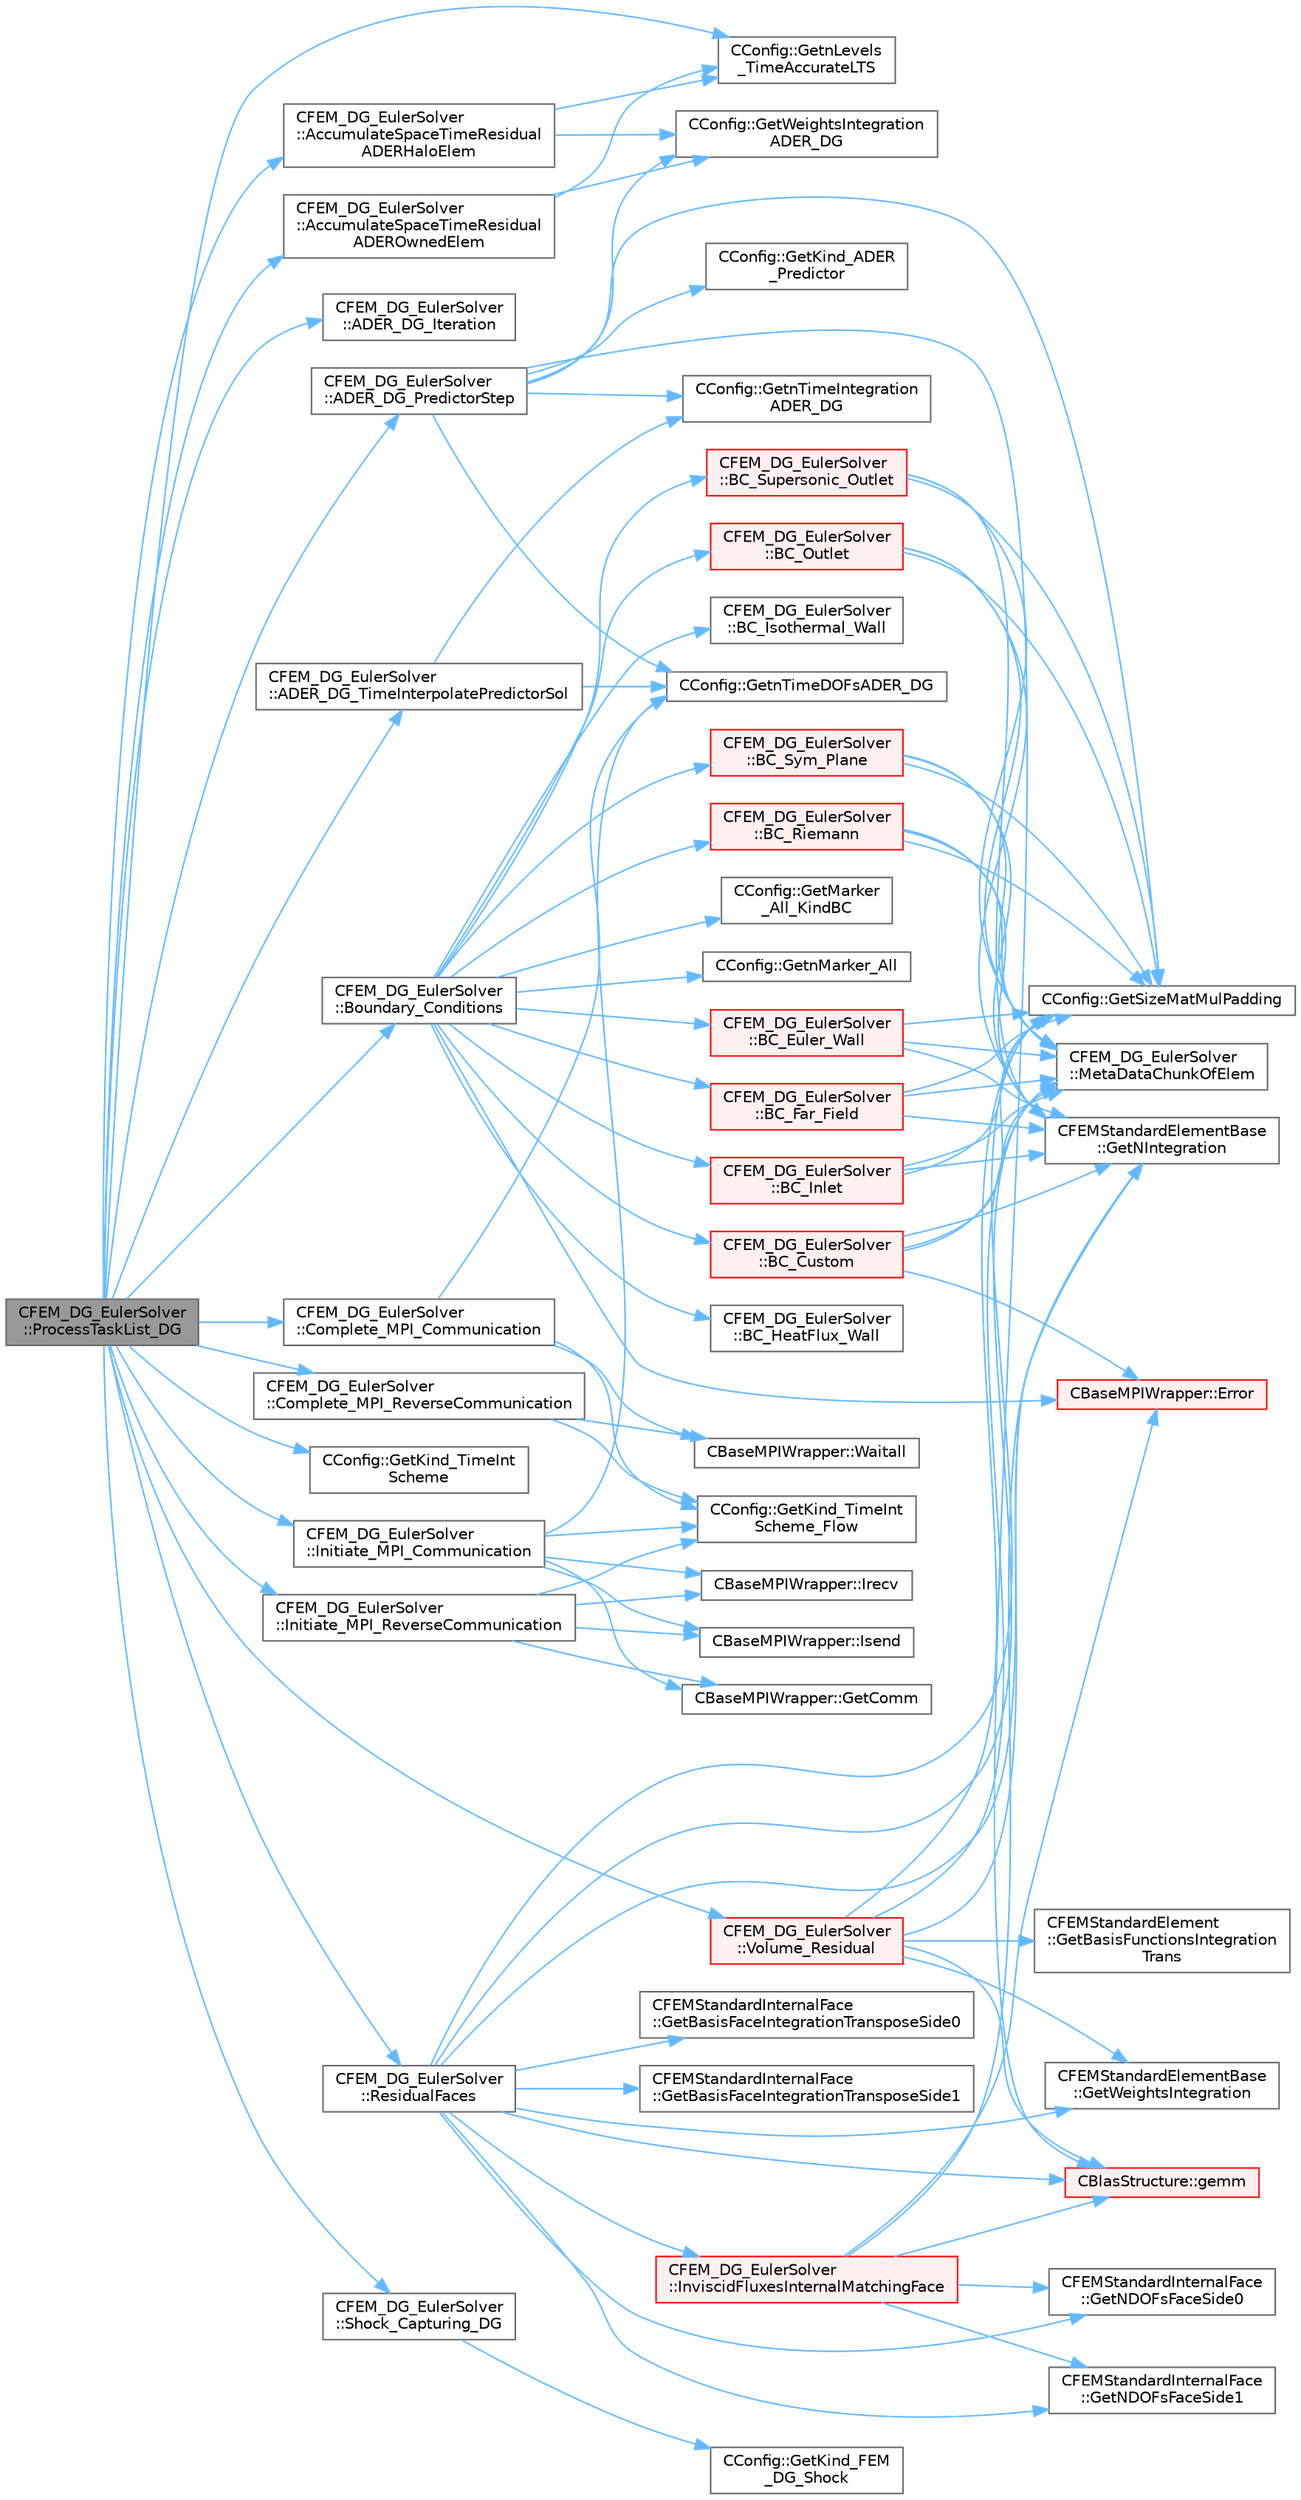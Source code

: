 digraph "CFEM_DG_EulerSolver::ProcessTaskList_DG"
{
 // LATEX_PDF_SIZE
  bgcolor="transparent";
  edge [fontname=Helvetica,fontsize=10,labelfontname=Helvetica,labelfontsize=10];
  node [fontname=Helvetica,fontsize=10,shape=box,height=0.2,width=0.4];
  rankdir="LR";
  Node1 [id="Node000001",label="CFEM_DG_EulerSolver\l::ProcessTaskList_DG",height=0.2,width=0.4,color="gray40", fillcolor="grey60", style="filled", fontcolor="black",tooltip="Function, which processes the list of tasks to be executed by the DG solver."];
  Node1 -> Node2 [id="edge1_Node000001_Node000002",color="steelblue1",style="solid",tooltip=" "];
  Node2 [id="Node000002",label="CFEM_DG_EulerSolver\l::AccumulateSpaceTimeResidual\lADERHaloElem",height=0.2,width=0.4,color="grey40", fillcolor="white", style="filled",URL="$classCFEM__DG__EulerSolver.html#ad69d3dd7fafb9203abbc9e876cbcd7a8",tooltip="Function, which accumulates the space time residual of the ADER-DG time integration scheme for the ha..."];
  Node2 -> Node3 [id="edge2_Node000002_Node000003",color="steelblue1",style="solid",tooltip=" "];
  Node3 [id="Node000003",label="CConfig::GetnLevels\l_TimeAccurateLTS",height=0.2,width=0.4,color="grey40", fillcolor="white", style="filled",URL="$classCConfig.html#a27dc07a71d7798a849c68eda017144c8",tooltip="Get the number of time levels for time accurate local time stepping."];
  Node2 -> Node4 [id="edge3_Node000002_Node000004",color="steelblue1",style="solid",tooltip=" "];
  Node4 [id="Node000004",label="CConfig::GetWeightsIntegration\lADER_DG",height=0.2,width=0.4,color="grey40", fillcolor="white", style="filled",URL="$classCConfig.html#aceea745ef5daad4ecafc7147880f8071",tooltip="Get the weights of the time integration points for ADER-DG."];
  Node1 -> Node5 [id="edge4_Node000001_Node000005",color="steelblue1",style="solid",tooltip=" "];
  Node5 [id="Node000005",label="CFEM_DG_EulerSolver\l::AccumulateSpaceTimeResidual\lADEROwnedElem",height=0.2,width=0.4,color="grey40", fillcolor="white", style="filled",URL="$classCFEM__DG__EulerSolver.html#a0a18dfd035e17379824d2a3a032d3ab3",tooltip="Function, which accumulates the space time residual of the ADER-DG time integration scheme for the ow..."];
  Node5 -> Node3 [id="edge5_Node000005_Node000003",color="steelblue1",style="solid",tooltip=" "];
  Node5 -> Node4 [id="edge6_Node000005_Node000004",color="steelblue1",style="solid",tooltip=" "];
  Node1 -> Node6 [id="edge7_Node000001_Node000006",color="steelblue1",style="solid",tooltip=" "];
  Node6 [id="Node000006",label="CFEM_DG_EulerSolver\l::ADER_DG_Iteration",height=0.2,width=0.4,color="grey40", fillcolor="white", style="filled",URL="$classCFEM__DG__EulerSolver.html#ad581ff9821dc607597049b9d52ce5fdf",tooltip="Update the solution for the ADER-DG scheme for the given range of elements."];
  Node1 -> Node7 [id="edge8_Node000001_Node000007",color="steelblue1",style="solid",tooltip=" "];
  Node7 [id="Node000007",label="CFEM_DG_EulerSolver\l::ADER_DG_PredictorStep",height=0.2,width=0.4,color="grey40", fillcolor="white", style="filled",URL="$classCFEM__DG__EulerSolver.html#a53f3bd445632823baa18657a29553842",tooltip="Function, carries out the predictor step of the ADER-DG time integration."];
  Node7 -> Node8 [id="edge9_Node000007_Node000008",color="steelblue1",style="solid",tooltip=" "];
  Node8 [id="Node000008",label="CBlasStructure::gemm",height=0.2,width=0.4,color="red", fillcolor="#FFF0F0", style="filled",URL="$classCBlasStructure.html#ad282634317e0a32bce7896e2ddc40043",tooltip="Function, which carries out a dense matrix product. It is a limited version of the BLAS gemm function..."];
  Node7 -> Node13 [id="edge10_Node000007_Node000013",color="steelblue1",style="solid",tooltip=" "];
  Node13 [id="Node000013",label="CConfig::GetKind_ADER\l_Predictor",height=0.2,width=0.4,color="grey40", fillcolor="white", style="filled",URL="$classCConfig.html#a130d8db7462654c06ef802d98a223f3f",tooltip="Get the kind of scheme (aliased or non-aliased) to be used in the predictor step of ADER-DG."];
  Node7 -> Node14 [id="edge11_Node000007_Node000014",color="steelblue1",style="solid",tooltip=" "];
  Node14 [id="Node000014",label="CConfig::GetnTimeDOFsADER_DG",height=0.2,width=0.4,color="grey40", fillcolor="white", style="filled",URL="$classCConfig.html#aafef6383db26beffe0b0379d349cdf1b",tooltip="Get the number time DOFs for ADER-DG."];
  Node7 -> Node15 [id="edge12_Node000007_Node000015",color="steelblue1",style="solid",tooltip=" "];
  Node15 [id="Node000015",label="CConfig::GetnTimeIntegration\lADER_DG",height=0.2,width=0.4,color="grey40", fillcolor="white", style="filled",URL="$classCConfig.html#aa432bc27281cf5258b0a7ad68c814f4f",tooltip="Get the number time integration points for ADER-DG."];
  Node7 -> Node16 [id="edge13_Node000007_Node000016",color="steelblue1",style="solid",tooltip=" "];
  Node16 [id="Node000016",label="CConfig::GetSizeMatMulPadding",height=0.2,width=0.4,color="grey40", fillcolor="white", style="filled",URL="$classCConfig.html#a82d3faf3154d13bf694af4d818ef91c7",tooltip="Function to make available the matrix size in vectorization in order to optimize the gemm performance..."];
  Node7 -> Node4 [id="edge14_Node000007_Node000004",color="steelblue1",style="solid",tooltip=" "];
  Node1 -> Node17 [id="edge15_Node000001_Node000017",color="steelblue1",style="solid",tooltip=" "];
  Node17 [id="Node000017",label="CFEM_DG_EulerSolver\l::ADER_DG_TimeInterpolatePredictorSol",height=0.2,width=0.4,color="grey40", fillcolor="white", style="filled",URL="$classCFEM__DG__EulerSolver.html#a541316bc7d1623f16e839578dc9a4aa9",tooltip="Function, which interpolates the predictor solution of ADER-DG to the time value that corresponds to ..."];
  Node17 -> Node14 [id="edge16_Node000017_Node000014",color="steelblue1",style="solid",tooltip=" "];
  Node17 -> Node15 [id="edge17_Node000017_Node000015",color="steelblue1",style="solid",tooltip=" "];
  Node1 -> Node18 [id="edge18_Node000001_Node000018",color="steelblue1",style="solid",tooltip=" "];
  Node18 [id="Node000018",label="CFEM_DG_EulerSolver\l::Boundary_Conditions",height=0.2,width=0.4,color="grey40", fillcolor="white", style="filled",URL="$classCFEM__DG__EulerSolver.html#ae37f8eba6d7793bc4edb5de6e26f992d",tooltip="Function, which computes the spatial residual for the DG discretization."];
  Node18 -> Node19 [id="edge19_Node000018_Node000019",color="steelblue1",style="solid",tooltip=" "];
  Node19 [id="Node000019",label="CFEM_DG_EulerSolver\l::BC_Custom",height=0.2,width=0.4,color="red", fillcolor="#FFF0F0", style="filled",URL="$classCFEM__DG__EulerSolver.html#a0e63fc77fc810025d45bfd8e0bf4d6dd",tooltip="Impose the user customized boundary condition. It is a virtual function, because for Navier-Stokes it..."];
  Node19 -> Node20 [id="edge20_Node000019_Node000020",color="steelblue1",style="solid",tooltip=" "];
  Node20 [id="Node000020",label="CBaseMPIWrapper::Error",height=0.2,width=0.4,color="red", fillcolor="#FFF0F0", style="filled",URL="$classCBaseMPIWrapper.html#a04457c47629bda56704e6a8804833eeb",tooltip=" "];
  Node19 -> Node23 [id="edge21_Node000019_Node000023",color="steelblue1",style="solid",tooltip=" "];
  Node23 [id="Node000023",label="CFEMStandardElementBase\l::GetNIntegration",height=0.2,width=0.4,color="grey40", fillcolor="white", style="filled",URL="$classCFEMStandardElementBase.html#aa5ad06a05a1d7b66bccca65521168a3b",tooltip="Function, which makes available the number of integration points for this standard element."];
  Node19 -> Node16 [id="edge22_Node000019_Node000016",color="steelblue1",style="solid",tooltip=" "];
  Node19 -> Node29 [id="edge23_Node000019_Node000029",color="steelblue1",style="solid",tooltip=" "];
  Node29 [id="Node000029",label="CFEM_DG_EulerSolver\l::MetaDataChunkOfElem",height=0.2,width=0.4,color="grey40", fillcolor="white", style="filled",URL="$classCFEM__DG__EulerSolver.html#ad358fa06c0e5b2762ad3258eb2c677e2",tooltip="Template function, which determines some meta data for the chunk of elements/faces that must be treat..."];
  Node18 -> Node30 [id="edge24_Node000018_Node000030",color="steelblue1",style="solid",tooltip=" "];
  Node30 [id="Node000030",label="CFEM_DG_EulerSolver\l::BC_Euler_Wall",height=0.2,width=0.4,color="red", fillcolor="#FFF0F0", style="filled",URL="$classCFEM__DG__EulerSolver.html#a8f81a6011b17cbb65c8be69d517e8faf",tooltip="Impose via the residual the Euler wall boundary condition. It is a virtual function,..."];
  Node30 -> Node23 [id="edge25_Node000030_Node000023",color="steelblue1",style="solid",tooltip=" "];
  Node30 -> Node16 [id="edge26_Node000030_Node000016",color="steelblue1",style="solid",tooltip=" "];
  Node30 -> Node29 [id="edge27_Node000030_Node000029",color="steelblue1",style="solid",tooltip=" "];
  Node18 -> Node32 [id="edge28_Node000018_Node000032",color="steelblue1",style="solid",tooltip=" "];
  Node32 [id="Node000032",label="CFEM_DG_EulerSolver\l::BC_Far_Field",height=0.2,width=0.4,color="red", fillcolor="#FFF0F0", style="filled",URL="$classCFEM__DG__EulerSolver.html#a48b8a50d3e9deee07bd02a30249f6f6d",tooltip="Impose the far-field boundary condition. It is a virtual function, because for Navier-Stokes it is ov..."];
  Node32 -> Node23 [id="edge29_Node000032_Node000023",color="steelblue1",style="solid",tooltip=" "];
  Node32 -> Node16 [id="edge30_Node000032_Node000016",color="steelblue1",style="solid",tooltip=" "];
  Node32 -> Node29 [id="edge31_Node000032_Node000029",color="steelblue1",style="solid",tooltip=" "];
  Node18 -> Node33 [id="edge32_Node000018_Node000033",color="steelblue1",style="solid",tooltip=" "];
  Node33 [id="Node000033",label="CFEM_DG_EulerSolver\l::BC_HeatFlux_Wall",height=0.2,width=0.4,color="grey40", fillcolor="white", style="filled",URL="$classCFEM__DG__EulerSolver.html#a6f991975a83d5c0fb62123b9ec4de9fa",tooltip="Impose a constant heat-flux condition at the wall. It is a virtual function, such that it can be over..."];
  Node18 -> Node34 [id="edge33_Node000018_Node000034",color="steelblue1",style="solid",tooltip=" "];
  Node34 [id="Node000034",label="CFEM_DG_EulerSolver\l::BC_Inlet",height=0.2,width=0.4,color="red", fillcolor="#FFF0F0", style="filled",URL="$classCFEM__DG__EulerSolver.html#ade8441a575543603f4e4218fb52e33a2",tooltip="Impose the subsonic inlet boundary condition. It is a virtual function, because for Navier-Stokes it ..."];
  Node34 -> Node23 [id="edge34_Node000034_Node000023",color="steelblue1",style="solid",tooltip=" "];
  Node34 -> Node16 [id="edge35_Node000034_Node000016",color="steelblue1",style="solid",tooltip=" "];
  Node34 -> Node29 [id="edge36_Node000034_Node000029",color="steelblue1",style="solid",tooltip=" "];
  Node18 -> Node48 [id="edge37_Node000018_Node000048",color="steelblue1",style="solid",tooltip=" "];
  Node48 [id="Node000048",label="CFEM_DG_EulerSolver\l::BC_Isothermal_Wall",height=0.2,width=0.4,color="grey40", fillcolor="white", style="filled",URL="$classCFEM__DG__EulerSolver.html#af947e988a9f640814aa27653eae31f63",tooltip="Impose an isothermal condition at the wall. It is a virtual function, such that it can be overwritten..."];
  Node18 -> Node49 [id="edge38_Node000018_Node000049",color="steelblue1",style="solid",tooltip=" "];
  Node49 [id="Node000049",label="CFEM_DG_EulerSolver\l::BC_Outlet",height=0.2,width=0.4,color="red", fillcolor="#FFF0F0", style="filled",URL="$classCFEM__DG__EulerSolver.html#a869796e928f7618ea7f47d9ebc80cf76",tooltip="Impose the outlet boundary condition.It is a virtual function, because for Navier-Stokes it is overwr..."];
  Node49 -> Node23 [id="edge39_Node000049_Node000023",color="steelblue1",style="solid",tooltip=" "];
  Node49 -> Node16 [id="edge40_Node000049_Node000016",color="steelblue1",style="solid",tooltip=" "];
  Node49 -> Node29 [id="edge41_Node000049_Node000029",color="steelblue1",style="solid",tooltip=" "];
  Node18 -> Node52 [id="edge42_Node000018_Node000052",color="steelblue1",style="solid",tooltip=" "];
  Node52 [id="Node000052",label="CFEM_DG_EulerSolver\l::BC_Riemann",height=0.2,width=0.4,color="red", fillcolor="#FFF0F0", style="filled",URL="$classCFEM__DG__EulerSolver.html#aaff04081aba8d9e24f0e615161e8020f",tooltip="Impose the boundary condition using characteristic reconstruction. It is a virtual function,..."];
  Node52 -> Node23 [id="edge43_Node000052_Node000023",color="steelblue1",style="solid",tooltip=" "];
  Node52 -> Node16 [id="edge44_Node000052_Node000016",color="steelblue1",style="solid",tooltip=" "];
  Node52 -> Node29 [id="edge45_Node000052_Node000029",color="steelblue1",style="solid",tooltip=" "];
  Node18 -> Node67 [id="edge46_Node000018_Node000067",color="steelblue1",style="solid",tooltip=" "];
  Node67 [id="Node000067",label="CFEM_DG_EulerSolver\l::BC_Supersonic_Outlet",height=0.2,width=0.4,color="red", fillcolor="#FFF0F0", style="filled",URL="$classCFEM__DG__EulerSolver.html#a99232a4f053e949762b0919a6c288c73",tooltip="Impose the supersonic outlet boundary condition. It is a virtual function, because for Navier-Stokes ..."];
  Node67 -> Node23 [id="edge47_Node000067_Node000023",color="steelblue1",style="solid",tooltip=" "];
  Node67 -> Node16 [id="edge48_Node000067_Node000016",color="steelblue1",style="solid",tooltip=" "];
  Node67 -> Node29 [id="edge49_Node000067_Node000029",color="steelblue1",style="solid",tooltip=" "];
  Node18 -> Node68 [id="edge50_Node000018_Node000068",color="steelblue1",style="solid",tooltip=" "];
  Node68 [id="Node000068",label="CFEM_DG_EulerSolver\l::BC_Sym_Plane",height=0.2,width=0.4,color="red", fillcolor="#FFF0F0", style="filled",URL="$classCFEM__DG__EulerSolver.html#a002d30c9052117b77a33d1f290b1195b",tooltip="Impose the symmetry boundary condition. It is a virtual function, because for Navier-Stokes it is ove..."];
  Node68 -> Node23 [id="edge51_Node000068_Node000023",color="steelblue1",style="solid",tooltip=" "];
  Node68 -> Node16 [id="edge52_Node000068_Node000016",color="steelblue1",style="solid",tooltip=" "];
  Node68 -> Node29 [id="edge53_Node000068_Node000029",color="steelblue1",style="solid",tooltip=" "];
  Node18 -> Node20 [id="edge54_Node000018_Node000020",color="steelblue1",style="solid",tooltip=" "];
  Node18 -> Node69 [id="edge55_Node000018_Node000069",color="steelblue1",style="solid",tooltip=" "];
  Node69 [id="Node000069",label="CConfig::GetMarker\l_All_KindBC",height=0.2,width=0.4,color="grey40", fillcolor="white", style="filled",URL="$classCConfig.html#ae003cd8f406eaaa91849a774c9a20730",tooltip="Get the kind of boundary for each marker."];
  Node18 -> Node70 [id="edge56_Node000018_Node000070",color="steelblue1",style="solid",tooltip=" "];
  Node70 [id="Node000070",label="CConfig::GetnMarker_All",height=0.2,width=0.4,color="grey40", fillcolor="white", style="filled",URL="$classCConfig.html#a459dee039e618d21a5d78db61c221240",tooltip="Get the total number of boundary markers of the local process including send/receive domains."];
  Node1 -> Node71 [id="edge57_Node000001_Node000071",color="steelblue1",style="solid",tooltip=" "];
  Node71 [id="Node000071",label="CFEM_DG_EulerSolver\l::Complete_MPI_Communication",height=0.2,width=0.4,color="grey40", fillcolor="white", style="filled",URL="$classCFEM__DG__EulerSolver.html#ad3428a192cfff4925a3ce854866119de",tooltip="Routine that completes the non-blocking communication between ranks."];
  Node71 -> Node72 [id="edge58_Node000071_Node000072",color="steelblue1",style="solid",tooltip=" "];
  Node72 [id="Node000072",label="CConfig::GetKind_TimeInt\lScheme_Flow",height=0.2,width=0.4,color="grey40", fillcolor="white", style="filled",URL="$classCConfig.html#a568405f750ddcd4f702197e66b477ff9",tooltip="Get the kind of integration scheme (explicit or implicit) for the flow equations."];
  Node71 -> Node14 [id="edge59_Node000071_Node000014",color="steelblue1",style="solid",tooltip=" "];
  Node71 -> Node73 [id="edge60_Node000071_Node000073",color="steelblue1",style="solid",tooltip=" "];
  Node73 [id="Node000073",label="CBaseMPIWrapper::Waitall",height=0.2,width=0.4,color="grey40", fillcolor="white", style="filled",URL="$classCBaseMPIWrapper.html#a01c02f8c0c799ccd15023f0c2c3cae27",tooltip=" "];
  Node1 -> Node74 [id="edge61_Node000001_Node000074",color="steelblue1",style="solid",tooltip=" "];
  Node74 [id="Node000074",label="CFEM_DG_EulerSolver\l::Complete_MPI_ReverseCommunication",height=0.2,width=0.4,color="grey40", fillcolor="white", style="filled",URL="$classCFEM__DG__EulerSolver.html#af5891c1fd8de49fe774a68cd7bc0b6ec",tooltip="Routine that completes the reverse non-blocking communication between ranks."];
  Node74 -> Node72 [id="edge62_Node000074_Node000072",color="steelblue1",style="solid",tooltip=" "];
  Node74 -> Node73 [id="edge63_Node000074_Node000073",color="steelblue1",style="solid",tooltip=" "];
  Node1 -> Node75 [id="edge64_Node000001_Node000075",color="steelblue1",style="solid",tooltip=" "];
  Node75 [id="Node000075",label="CConfig::GetKind_TimeInt\lScheme",height=0.2,width=0.4,color="grey40", fillcolor="white", style="filled",URL="$classCConfig.html#ad16f71356f146b530fb1fbb45444525c",tooltip="Get the kind of time integration method."];
  Node1 -> Node3 [id="edge65_Node000001_Node000003",color="steelblue1",style="solid",tooltip=" "];
  Node1 -> Node76 [id="edge66_Node000001_Node000076",color="steelblue1",style="solid",tooltip=" "];
  Node76 [id="Node000076",label="CFEM_DG_EulerSolver\l::Initiate_MPI_Communication",height=0.2,width=0.4,color="grey40", fillcolor="white", style="filled",URL="$classCFEM__DG__EulerSolver.html#aef4dade05b74d3e36f5b2c91d0a6fa46",tooltip="Routine that initiates the non-blocking communication between ranks for the givem time level."];
  Node76 -> Node77 [id="edge67_Node000076_Node000077",color="steelblue1",style="solid",tooltip=" "];
  Node77 [id="Node000077",label="CBaseMPIWrapper::GetComm",height=0.2,width=0.4,color="grey40", fillcolor="white", style="filled",URL="$classCBaseMPIWrapper.html#a8154391fc3522954802889d81d4ef5da",tooltip=" "];
  Node76 -> Node72 [id="edge68_Node000076_Node000072",color="steelblue1",style="solid",tooltip=" "];
  Node76 -> Node14 [id="edge69_Node000076_Node000014",color="steelblue1",style="solid",tooltip=" "];
  Node76 -> Node78 [id="edge70_Node000076_Node000078",color="steelblue1",style="solid",tooltip=" "];
  Node78 [id="Node000078",label="CBaseMPIWrapper::Irecv",height=0.2,width=0.4,color="grey40", fillcolor="white", style="filled",URL="$classCBaseMPIWrapper.html#a672b3e2ba61a86f9a157e7623389c000",tooltip=" "];
  Node76 -> Node79 [id="edge71_Node000076_Node000079",color="steelblue1",style="solid",tooltip=" "];
  Node79 [id="Node000079",label="CBaseMPIWrapper::Isend",height=0.2,width=0.4,color="grey40", fillcolor="white", style="filled",URL="$classCBaseMPIWrapper.html#a4009cae40f1e050b3635a8d803dbfa3d",tooltip=" "];
  Node1 -> Node80 [id="edge72_Node000001_Node000080",color="steelblue1",style="solid",tooltip=" "];
  Node80 [id="Node000080",label="CFEM_DG_EulerSolver\l::Initiate_MPI_ReverseCommunication",height=0.2,width=0.4,color="grey40", fillcolor="white", style="filled",URL="$classCFEM__DG__EulerSolver.html#a59148852103da2fb75a30e40f7ea4eb4",tooltip="Routine that initiates the reverse non-blocking communication between ranks."];
  Node80 -> Node77 [id="edge73_Node000080_Node000077",color="steelblue1",style="solid",tooltip=" "];
  Node80 -> Node72 [id="edge74_Node000080_Node000072",color="steelblue1",style="solid",tooltip=" "];
  Node80 -> Node78 [id="edge75_Node000080_Node000078",color="steelblue1",style="solid",tooltip=" "];
  Node80 -> Node79 [id="edge76_Node000080_Node000079",color="steelblue1",style="solid",tooltip=" "];
  Node1 -> Node81 [id="edge77_Node000001_Node000081",color="steelblue1",style="solid",tooltip=" "];
  Node81 [id="Node000081",label="CFEM_DG_EulerSolver\l::ResidualFaces",height=0.2,width=0.4,color="grey40", fillcolor="white", style="filled",URL="$classCFEM__DG__EulerSolver.html#a8875e58364f55e735fc3732f545d5f29",tooltip="Compute the spatial residual for the given range of faces. It is a virtual function,..."];
  Node81 -> Node8 [id="edge78_Node000081_Node000008",color="steelblue1",style="solid",tooltip=" "];
  Node81 -> Node82 [id="edge79_Node000081_Node000082",color="steelblue1",style="solid",tooltip=" "];
  Node82 [id="Node000082",label="CFEMStandardInternalFace\l::GetBasisFaceIntegrationTransposeSide0",height=0.2,width=0.4,color="grey40", fillcolor="white", style="filled",URL="$classCFEMStandardInternalFace.html#a5dec1874e302623d6c8fb57e7e34e960",tooltip="Function, which makes available transpose matrix of the face basis functions of side 0 in the integra..."];
  Node81 -> Node83 [id="edge80_Node000081_Node000083",color="steelblue1",style="solid",tooltip=" "];
  Node83 [id="Node000083",label="CFEMStandardInternalFace\l::GetBasisFaceIntegrationTransposeSide1",height=0.2,width=0.4,color="grey40", fillcolor="white", style="filled",URL="$classCFEMStandardInternalFace.html#a90446ea5444c214ece32dc39dc40a2ae",tooltip="Function, which makes available transpose matrix of the face basis functions of side 1 in the integra..."];
  Node81 -> Node84 [id="edge81_Node000081_Node000084",color="steelblue1",style="solid",tooltip=" "];
  Node84 [id="Node000084",label="CFEMStandardInternalFace\l::GetNDOFsFaceSide0",height=0.2,width=0.4,color="grey40", fillcolor="white", style="filled",URL="$classCFEMStandardInternalFace.html#acd4208ae47226c5917479d6a232b7584",tooltip="Function, which makes available the number of DOFs on side 0 of the face."];
  Node81 -> Node85 [id="edge82_Node000081_Node000085",color="steelblue1",style="solid",tooltip=" "];
  Node85 [id="Node000085",label="CFEMStandardInternalFace\l::GetNDOFsFaceSide1",height=0.2,width=0.4,color="grey40", fillcolor="white", style="filled",URL="$classCFEMStandardInternalFace.html#a0e3ff97b8c11ca92ede562565eec7041",tooltip="Function, which makes available the number of DOFs on side 1 of the face."];
  Node81 -> Node23 [id="edge83_Node000081_Node000023",color="steelblue1",style="solid",tooltip=" "];
  Node81 -> Node16 [id="edge84_Node000081_Node000016",color="steelblue1",style="solid",tooltip=" "];
  Node81 -> Node86 [id="edge85_Node000081_Node000086",color="steelblue1",style="solid",tooltip=" "];
  Node86 [id="Node000086",label="CFEMStandardElementBase\l::GetWeightsIntegration",height=0.2,width=0.4,color="grey40", fillcolor="white", style="filled",URL="$classCFEMStandardElementBase.html#abf33578c3a19de596dc704d3d4d00039",tooltip="Function, which makes available the weights in the integration points."];
  Node81 -> Node87 [id="edge86_Node000081_Node000087",color="steelblue1",style="solid",tooltip=" "];
  Node87 [id="Node000087",label="CFEM_DG_EulerSolver\l::InviscidFluxesInternalMatchingFace",height=0.2,width=0.4,color="red", fillcolor="#FFF0F0", style="filled",URL="$classCFEM__DG__EulerSolver.html#ab7546cb31b73191bbac2b338c88cfbc4",tooltip="Function, which computes the inviscid fluxes in the face integration points of a chunk of matching in..."];
  Node87 -> Node20 [id="edge87_Node000087_Node000020",color="steelblue1",style="solid",tooltip=" "];
  Node87 -> Node8 [id="edge88_Node000087_Node000008",color="steelblue1",style="solid",tooltip=" "];
  Node87 -> Node84 [id="edge89_Node000087_Node000084",color="steelblue1",style="solid",tooltip=" "];
  Node87 -> Node85 [id="edge90_Node000087_Node000085",color="steelblue1",style="solid",tooltip=" "];
  Node87 -> Node23 [id="edge91_Node000087_Node000023",color="steelblue1",style="solid",tooltip=" "];
  Node81 -> Node29 [id="edge92_Node000081_Node000029",color="steelblue1",style="solid",tooltip=" "];
  Node1 -> Node99 [id="edge93_Node000001_Node000099",color="steelblue1",style="solid",tooltip=" "];
  Node99 [id="Node000099",label="CFEM_DG_EulerSolver\l::Shock_Capturing_DG",height=0.2,width=0.4,color="grey40", fillcolor="white", style="filled",URL="$classCFEM__DG__EulerSolver.html#a8811f2fe9d2efb93b2fcdedf228083d1",tooltip="Compute the artificial viscosity for shock capturing in DG. It is a virtual function,..."];
  Node99 -> Node100 [id="edge94_Node000099_Node000100",color="steelblue1",style="solid",tooltip=" "];
  Node100 [id="Node000100",label="CConfig::GetKind_FEM\l_DG_Shock",height=0.2,width=0.4,color="grey40", fillcolor="white", style="filled",URL="$classCConfig.html#afa721d24bb2ffcb31bc0743f64dd33ee",tooltip="Get the kind of shock capturing method in FEM DG solver."];
  Node1 -> Node101 [id="edge95_Node000001_Node000101",color="steelblue1",style="solid",tooltip=" "];
  Node101 [id="Node000101",label="CFEM_DG_EulerSolver\l::Volume_Residual",height=0.2,width=0.4,color="red", fillcolor="#FFF0F0", style="filled",URL="$classCFEM__DG__EulerSolver.html#ae6c2fff0649a4d8fd723ee9776778003",tooltip="Compute the volume contributions to the spatial residual. It is a virtual function,..."];
  Node101 -> Node8 [id="edge96_Node000101_Node000008",color="steelblue1",style="solid",tooltip=" "];
  Node101 -> Node102 [id="edge97_Node000101_Node000102",color="steelblue1",style="solid",tooltip=" "];
  Node102 [id="Node000102",label="CFEMStandardElement\l::GetBasisFunctionsIntegration\lTrans",height=0.2,width=0.4,color="grey40", fillcolor="white", style="filled",URL="$classCFEMStandardElement.html#a0d8111ae54b825086ea24a9241a361f1",tooltip="Function, which makes available the transpose of the basis functions in the integration points."];
  Node101 -> Node23 [id="edge98_Node000101_Node000023",color="steelblue1",style="solid",tooltip=" "];
  Node101 -> Node16 [id="edge99_Node000101_Node000016",color="steelblue1",style="solid",tooltip=" "];
  Node101 -> Node86 [id="edge100_Node000101_Node000086",color="steelblue1",style="solid",tooltip=" "];
  Node101 -> Node29 [id="edge101_Node000101_Node000029",color="steelblue1",style="solid",tooltip=" "];
}
